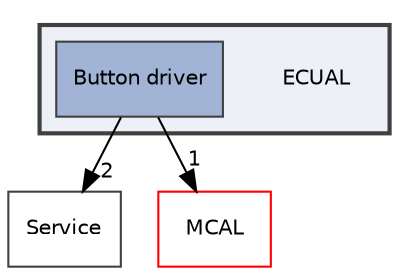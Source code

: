digraph "ECUAL"
{
 // LATEX_PDF_SIZE
  edge [fontname="Helvetica",fontsize="10",labelfontname="Helvetica",labelfontsize="10"];
  node [fontname="Helvetica",fontsize="10",shape=record];
  compound=true
  subgraph clusterdir_7a24211e379eb12231b69ead3b543b84 {
    graph [ bgcolor="#edf0f7", pencolor="grey25", style="filled,bold,", label="", fontname="Helvetica", fontsize="10", URL="dir_7a24211e379eb12231b69ead3b543b84.html"]
    dir_7a24211e379eb12231b69ead3b543b84 [shape=plaintext, label="ECUAL"];
  dir_53dd5d44633d14d5d3427ef6a899942a [shape=box, label="Button driver", style="filled,", fillcolor="#a2b4d6", color="grey25", URL="dir_53dd5d44633d14d5d3427ef6a899942a.html"];
  }
  dir_44eb20806aaf8411decdc863bb791107 [shape=box, label="Service", style="", fillcolor="#edf0f7", color="grey25", URL="dir_44eb20806aaf8411decdc863bb791107.html"];
  dir_aeef58f5a946ad8e66cca46db86d7cf5 [shape=box, label="MCAL", style="", fillcolor="#edf0f7", color="red", URL="dir_aeef58f5a946ad8e66cca46db86d7cf5.html"];
  dir_53dd5d44633d14d5d3427ef6a899942a->dir_44eb20806aaf8411decdc863bb791107 [headlabel="2", labeldistance=1.5 headhref="dir_000003_000011.html"];
  dir_53dd5d44633d14d5d3427ef6a899942a->dir_aeef58f5a946ad8e66cca46db86d7cf5 [headlabel="1", labeldistance=1.5 headhref="dir_000003_000010.html"];
}
